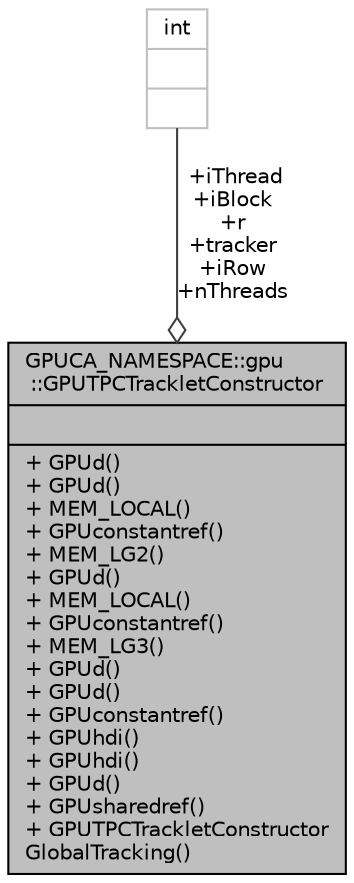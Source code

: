 digraph "GPUCA_NAMESPACE::gpu::GPUTPCTrackletConstructor"
{
 // INTERACTIVE_SVG=YES
  bgcolor="transparent";
  edge [fontname="Helvetica",fontsize="10",labelfontname="Helvetica",labelfontsize="10"];
  node [fontname="Helvetica",fontsize="10",shape=record];
  Node1 [label="{GPUCA_NAMESPACE::gpu\l::GPUTPCTrackletConstructor\n||+ GPUd()\l+ GPUd()\l+ MEM_LOCAL()\l+ GPUconstantref()\l+ MEM_LG2()\l+ GPUd()\l+ MEM_LOCAL()\l+ GPUconstantref()\l+ MEM_LG3()\l+ GPUd()\l+ GPUd()\l+ GPUconstantref()\l+ GPUhdi()\l+ GPUhdi()\l+ GPUd()\l+ GPUsharedref()\l+ GPUTPCTrackletConstructor\lGlobalTracking()\l}",height=0.2,width=0.4,color="black", fillcolor="grey75", style="filled", fontcolor="black"];
  Node2 -> Node1 [color="grey25",fontsize="10",style="solid",label=" +iThread\n+iBlock\n+r\n+tracker\n+iRow\n+nThreads" ,arrowhead="odiamond",fontname="Helvetica"];
  Node2 [label="{int\n||}",height=0.2,width=0.4,color="grey75"];
}
